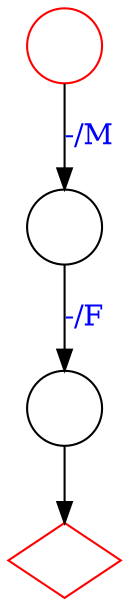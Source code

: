 digraph G {
    S [label="", shape=circle, color=red];
    E [label="", shape=diamond, color=red];

    I1 [label="", shape=circle];
    I2 [label="", shape=circle];

S->I1 [label="-/M", fontcolor=blue];
I1->I2 [label="-/F", fontcolor=blue];
I2->E;


}
